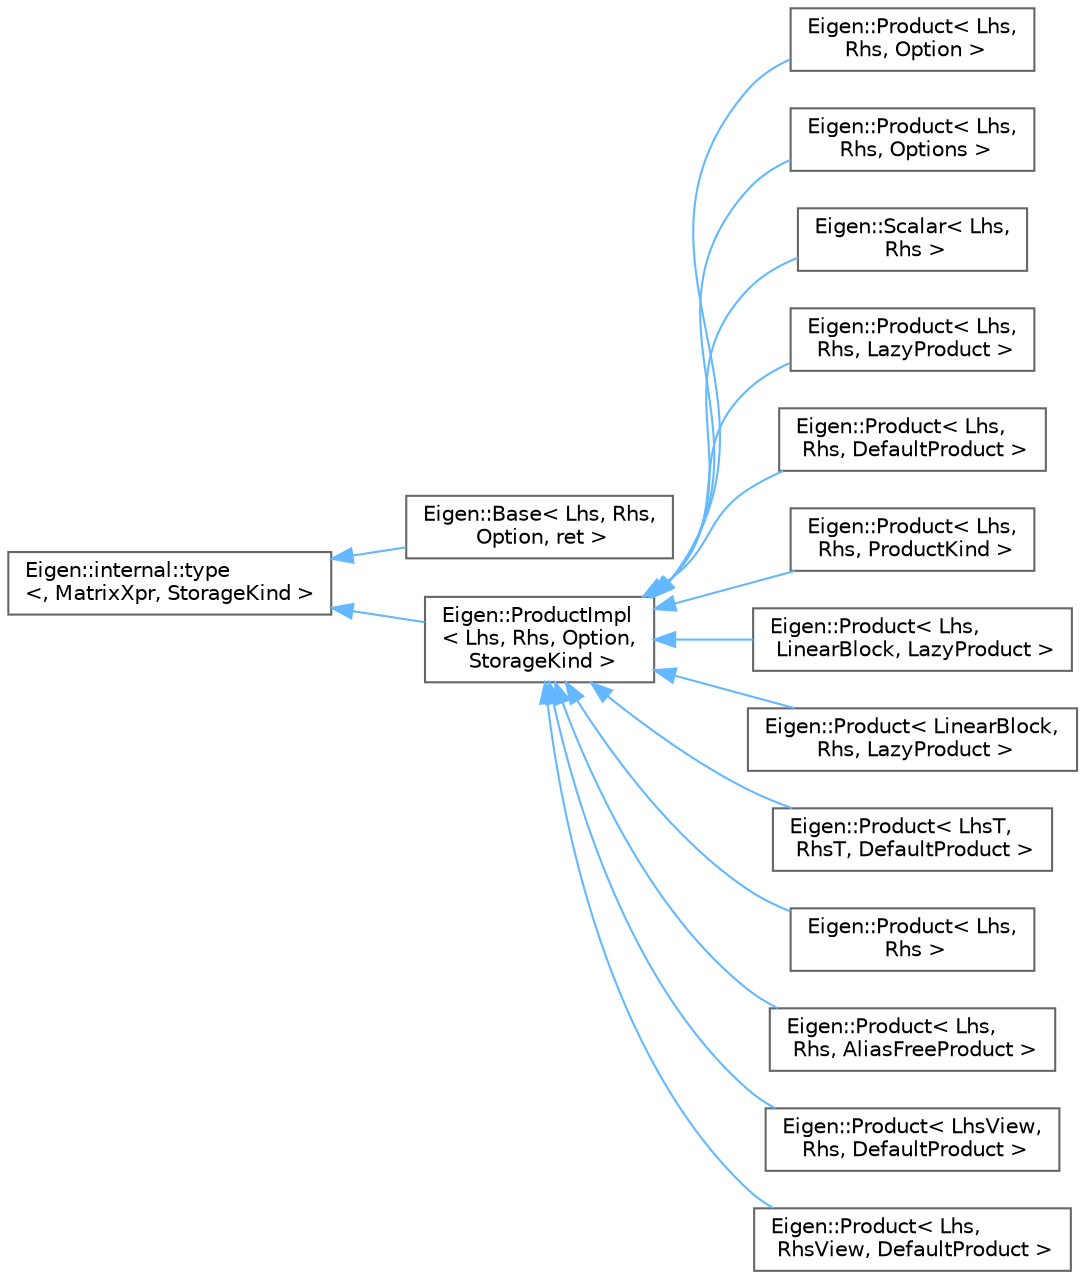 digraph "Graphical Class Hierarchy"
{
 // LATEX_PDF_SIZE
  bgcolor="transparent";
  edge [fontname=Helvetica,fontsize=10,labelfontname=Helvetica,labelfontsize=10];
  node [fontname=Helvetica,fontsize=10,shape=box,height=0.2,width=0.4];
  rankdir="LR";
  Node0 [id="Node000000",label="Eigen::internal::type\l\<, MatrixXpr, StorageKind \>",height=0.2,width=0.4,color="grey40", fillcolor="white", style="filled",URL="$structEigen_1_1internal_1_1generic__xpr__base.html",tooltip=" "];
  Node0 -> Node1 [id="edge1180_Node000000_Node000001",dir="back",color="steelblue1",style="solid",tooltip=" "];
  Node1 [id="Node000001",label="Eigen::Base\< Lhs, Rhs,\l Option, ret \>",height=0.2,width=0.4,color="grey40", fillcolor="white", style="filled",URL="$classEigen_1_1ProductImpl.html",tooltip=" "];
  Node0 -> Node2 [id="edge1181_Node000000_Node000002",dir="back",color="steelblue1",style="solid",tooltip=" "];
  Node2 [id="Node000002",label="Eigen::ProductImpl\l\< Lhs, Rhs, Option,\l StorageKind \>",height=0.2,width=0.4,color="grey40", fillcolor="white", style="filled",URL="$classEigen_1_1ProductImpl.html",tooltip=" "];
  Node2 -> Node3 [id="edge1182_Node000002_Node000003",dir="back",color="steelblue1",style="solid",tooltip=" "];
  Node3 [id="Node000003",label="Eigen::Product\< Lhs,\l Rhs, Option \>",height=0.2,width=0.4,color="grey40", fillcolor="white", style="filled",URL="$classEigen_1_1Product.html",tooltip=" "];
  Node2 -> Node4 [id="edge1183_Node000002_Node000004",dir="back",color="steelblue1",style="solid",tooltip=" "];
  Node4 [id="Node000004",label="Eigen::Product\< Lhs,\l Rhs, Options \>",height=0.2,width=0.4,color="grey40", fillcolor="white", style="filled",URL="$classEigen_1_1Product.html",tooltip=" "];
  Node2 -> Node5 [id="edge1184_Node000002_Node000005",dir="back",color="steelblue1",style="solid",tooltip=" "];
  Node5 [id="Node000005",label="Eigen::Scalar\< Lhs,\l Rhs \>",height=0.2,width=0.4,color="grey40", fillcolor="white", style="filled",URL="$classEigen_1_1Product.html",tooltip=" "];
  Node2 -> Node6 [id="edge1185_Node000002_Node000006",dir="back",color="steelblue1",style="solid",tooltip=" "];
  Node6 [id="Node000006",label="Eigen::Product\< Lhs,\l Rhs, LazyProduct \>",height=0.2,width=0.4,color="grey40", fillcolor="white", style="filled",URL="$classEigen_1_1Product.html",tooltip=" "];
  Node2 -> Node7 [id="edge1186_Node000002_Node000007",dir="back",color="steelblue1",style="solid",tooltip=" "];
  Node7 [id="Node000007",label="Eigen::Product\< Lhs,\l Rhs, DefaultProduct \>",height=0.2,width=0.4,color="grey40", fillcolor="white", style="filled",URL="$classEigen_1_1Product.html",tooltip=" "];
  Node2 -> Node8 [id="edge1187_Node000002_Node000008",dir="back",color="steelblue1",style="solid",tooltip=" "];
  Node8 [id="Node000008",label="Eigen::Product\< Lhs,\l Rhs, ProductKind \>",height=0.2,width=0.4,color="grey40", fillcolor="white", style="filled",URL="$classEigen_1_1Product.html",tooltip=" "];
  Node2 -> Node9 [id="edge1188_Node000002_Node000009",dir="back",color="steelblue1",style="solid",tooltip=" "];
  Node9 [id="Node000009",label="Eigen::Product\< Lhs,\l LinearBlock, LazyProduct \>",height=0.2,width=0.4,color="grey40", fillcolor="white", style="filled",URL="$classEigen_1_1Product.html",tooltip=" "];
  Node2 -> Node10 [id="edge1189_Node000002_Node000010",dir="back",color="steelblue1",style="solid",tooltip=" "];
  Node10 [id="Node000010",label="Eigen::Product\< LinearBlock,\l Rhs, LazyProduct \>",height=0.2,width=0.4,color="grey40", fillcolor="white", style="filled",URL="$classEigen_1_1Product.html",tooltip=" "];
  Node2 -> Node11 [id="edge1190_Node000002_Node000011",dir="back",color="steelblue1",style="solid",tooltip=" "];
  Node11 [id="Node000011",label="Eigen::Product\< LhsT,\l RhsT, DefaultProduct \>",height=0.2,width=0.4,color="grey40", fillcolor="white", style="filled",URL="$classEigen_1_1Product.html",tooltip=" "];
  Node2 -> Node12 [id="edge1191_Node000002_Node000012",dir="back",color="steelblue1",style="solid",tooltip=" "];
  Node12 [id="Node000012",label="Eigen::Product\< Lhs,\l Rhs \>",height=0.2,width=0.4,color="grey40", fillcolor="white", style="filled",URL="$classEigen_1_1Product.html",tooltip=" "];
  Node2 -> Node13 [id="edge1192_Node000002_Node000013",dir="back",color="steelblue1",style="solid",tooltip=" "];
  Node13 [id="Node000013",label="Eigen::Product\< Lhs,\l Rhs, AliasFreeProduct \>",height=0.2,width=0.4,color="grey40", fillcolor="white", style="filled",URL="$classEigen_1_1Product.html",tooltip=" "];
  Node2 -> Node14 [id="edge1193_Node000002_Node000014",dir="back",color="steelblue1",style="solid",tooltip=" "];
  Node14 [id="Node000014",label="Eigen::Product\< LhsView,\l Rhs, DefaultProduct \>",height=0.2,width=0.4,color="grey40", fillcolor="white", style="filled",URL="$classEigen_1_1Product.html",tooltip=" "];
  Node2 -> Node15 [id="edge1194_Node000002_Node000015",dir="back",color="steelblue1",style="solid",tooltip=" "];
  Node15 [id="Node000015",label="Eigen::Product\< Lhs,\l RhsView, DefaultProduct \>",height=0.2,width=0.4,color="grey40", fillcolor="white", style="filled",URL="$classEigen_1_1Product.html",tooltip=" "];
}
